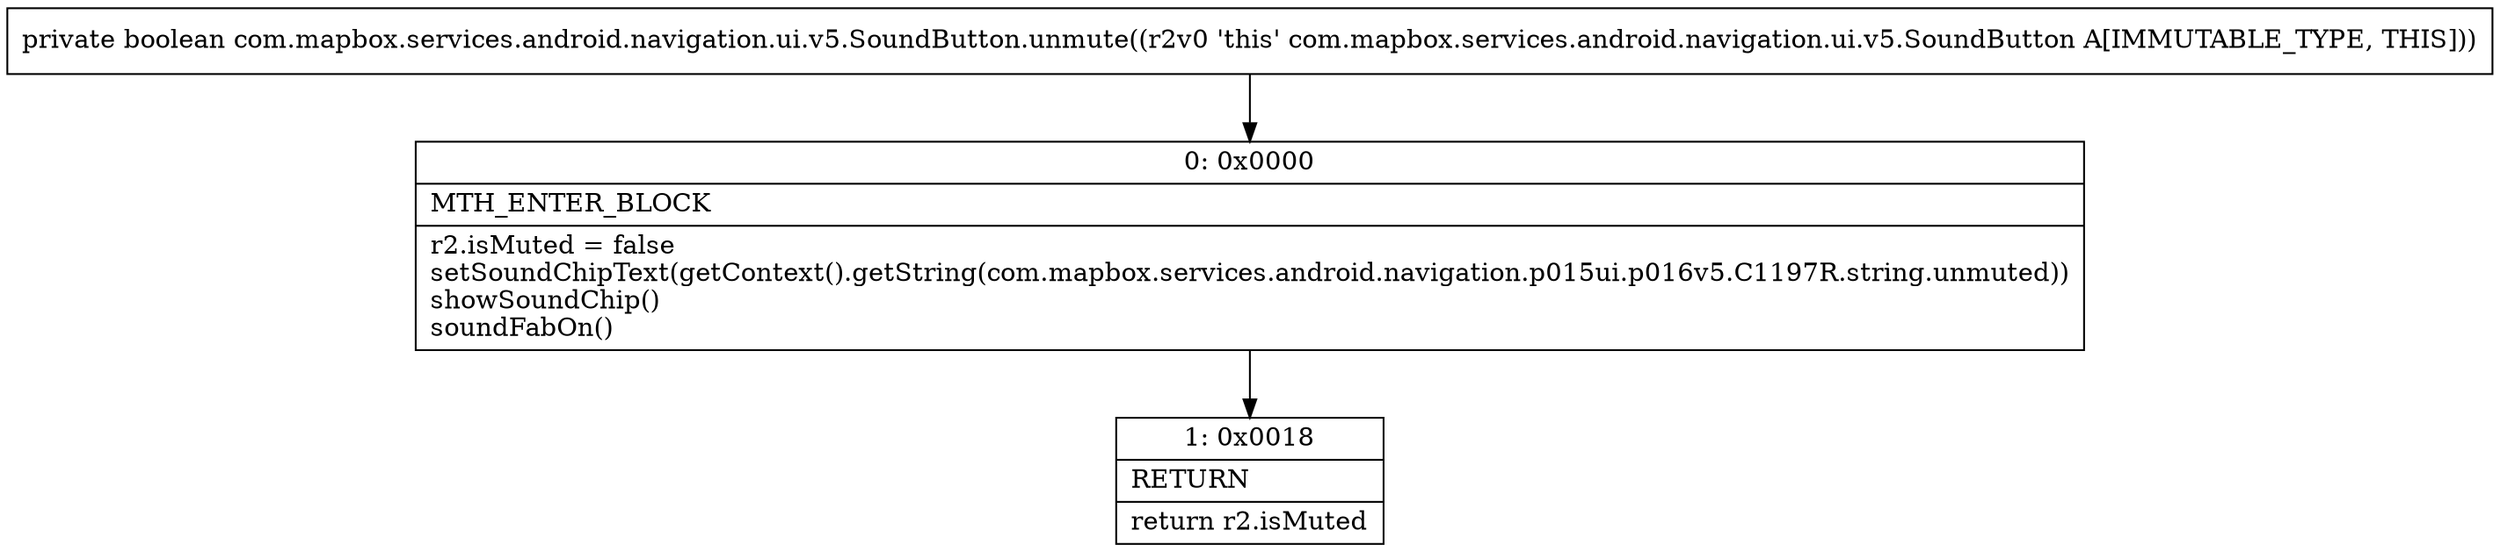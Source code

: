 digraph "CFG forcom.mapbox.services.android.navigation.ui.v5.SoundButton.unmute()Z" {
Node_0 [shape=record,label="{0\:\ 0x0000|MTH_ENTER_BLOCK\l|r2.isMuted = false\lsetSoundChipText(getContext().getString(com.mapbox.services.android.navigation.p015ui.p016v5.C1197R.string.unmuted))\lshowSoundChip()\lsoundFabOn()\l}"];
Node_1 [shape=record,label="{1\:\ 0x0018|RETURN\l|return r2.isMuted\l}"];
MethodNode[shape=record,label="{private boolean com.mapbox.services.android.navigation.ui.v5.SoundButton.unmute((r2v0 'this' com.mapbox.services.android.navigation.ui.v5.SoundButton A[IMMUTABLE_TYPE, THIS])) }"];
MethodNode -> Node_0;
Node_0 -> Node_1;
}

